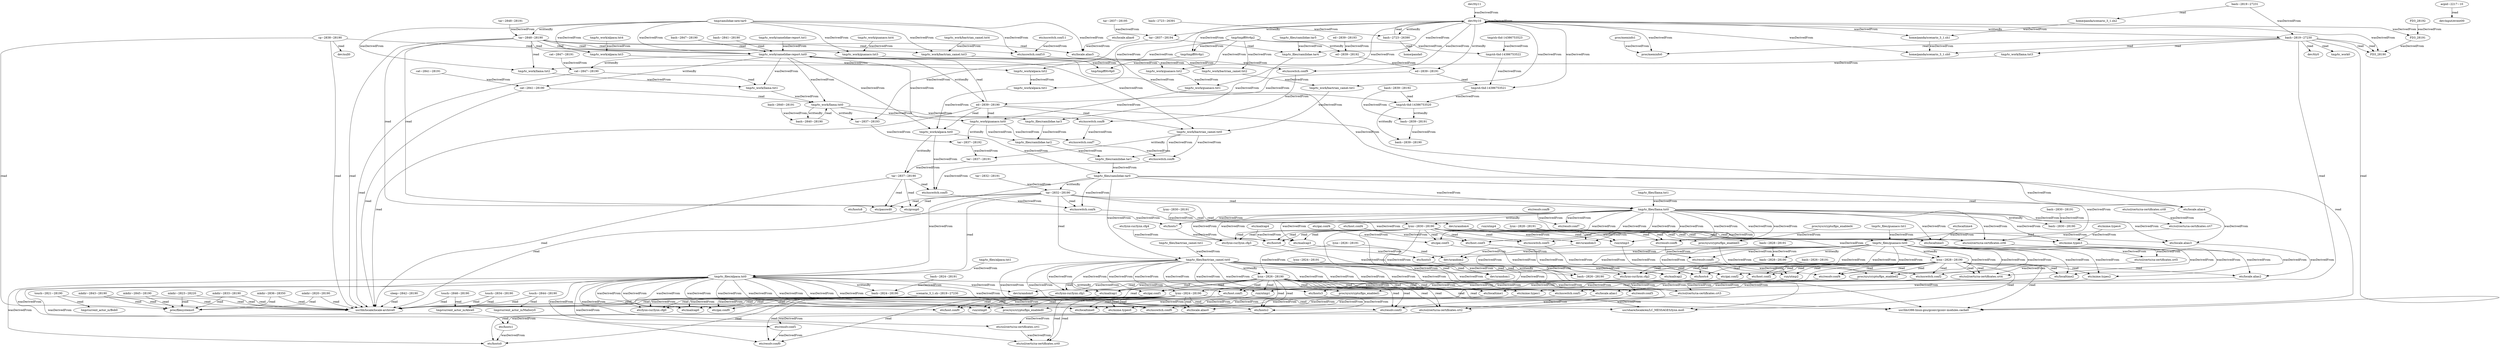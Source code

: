 digraph G {
n0[label="scenario_3_1.sh~2819~27230"];
n1[label="usr/lib/locale/locale-archive0"];
n0 -> n1[label="read"];
n2[label="mkdir~2820~28190"];
n3[label="proc/filesystems0"];
n2 -> n3[label="read"];
n2 -> n1[label="read"];
n4[label="touch~2821~28190"];
n4 -> n1[label="read"];
n5[label="tmp/current_actor_is/Bob0"];
n4 -> n5[label="read"];
n6[label="mkdir~2823~28220"];
n6 -> n3[label="read"];
n6 -> n1[label="read"];
n7[label="tmp/tc_files/alpaca.txt0"];
n8[label="bash~2824~28190"];
n7 -> n8[label="writtenBy"];
n9[label="bash~2824~28191"];
n9 -> n8[label="wasDerivedFrom"];
n10[label="lynx~2824~28190"];
n10 -> n1[label="read"];
n11[label="etc/locale.alias0"];
n10 -> n11[label="read"];
n12[label="usr/share/locale/en/LC_MESSAGES/lynx.mo0"];
n10 -> n12[label="read"];
n13[label="usr/lib/i386-linux-gnu/gconv/gconv-modules.cache0"];
n10 -> n13[label="read"];
n14[label="etc/lynx-cur/lynx.cfg0"];
n10 -> n14[label="read"];
n10 -> n14[label="read"];
n15[label="etc/mailcap0"];
n10 -> n15[label="read"];
n16[label="etc/mime.types0"];
n10 -> n16[label="read"];
n17[label="run/utmp0"];
n10 -> n17[label="read"];
n18[label="etc/nsswitch.conf0"];
n10 -> n18[label="read"];
n19[label="etc/host.conf0"];
n10 -> n19[label="read"];
n20[label="etc/resolv.conf0"];
n10 -> n20[label="read"];
n21[label="etc/hosts0"];
n10 -> n21[label="read"];
n10 -> n20[label="read"];
n22[label="etc/gai.conf0"];
n10 -> n22[label="read"];
n23[label="proc/sys/crypto/fips_enabled0"];
n10 -> n23[label="read"];
n24[label="etc/ssl/certs/ca-certificates.crt0"];
n10 -> n24[label="read"];
n25[label="etc/localtime0"];
n10 -> n25[label="read"];
n10 -> n21[label="read"];
n10 -> n24[label="read"];
n7 -> n10[label="writtenBy"];
n26[label="lynx~2824~28191"];
n26 -> n10[label="wasDerivedFrom"];
n7 -> n11[label="wasDerivedFrom"];
n27[label="etc/locale.alias1"];
n27 -> n11[label="wasDerivedFrom"];
n7 -> n14[label="wasDerivedFrom"];
n28[label="etc/lynx-cur/lynx.cfg1"];
n28 -> n14[label="wasDerivedFrom"];
n7 -> n15[label="wasDerivedFrom"];
n29[label="etc/mailcap1"];
n29 -> n15[label="wasDerivedFrom"];
n7 -> n16[label="wasDerivedFrom"];
n30[label="etc/mime.types1"];
n30 -> n16[label="wasDerivedFrom"];
n7 -> n17[label="wasDerivedFrom"];
n31[label="run/utmp1"];
n31 -> n17[label="wasDerivedFrom"];
n7 -> n18[label="wasDerivedFrom"];
n32[label="etc/nsswitch.conf1"];
n32 -> n18[label="wasDerivedFrom"];
n7 -> n19[label="wasDerivedFrom"];
n33[label="etc/host.conf1"];
n33 -> n19[label="wasDerivedFrom"];
n7 -> n20[label="wasDerivedFrom"];
n34[label="etc/resolv.conf1"];
n34 -> n20[label="wasDerivedFrom"];
n7 -> n21[label="wasDerivedFrom"];
n35[label="etc/hosts1"];
n35 -> n21[label="wasDerivedFrom"];
n7 -> n34[label="wasDerivedFrom"];
n36[label="etc/resolv.conf2"];
n36 -> n34[label="wasDerivedFrom"];
n7 -> n22[label="wasDerivedFrom"];
n37[label="etc/gai.conf1"];
n37 -> n22[label="wasDerivedFrom"];
n7 -> n23[label="wasDerivedFrom"];
n38[label="proc/sys/crypto/fips_enabled1"];
n38 -> n23[label="wasDerivedFrom"];
n7 -> n24[label="wasDerivedFrom"];
n39[label="etc/ssl/certs/ca-certificates.crt1"];
n39 -> n24[label="wasDerivedFrom"];
n7 -> n25[label="wasDerivedFrom"];
n40[label="etc/localtime1"];
n40 -> n25[label="wasDerivedFrom"];
n7 -> n35[label="wasDerivedFrom"];
n41[label="etc/hosts2"];
n41 -> n35[label="wasDerivedFrom"];
n7 -> n39[label="wasDerivedFrom"];
n42[label="etc/ssl/certs/ca-certificates.crt2"];
n42 -> n39[label="wasDerivedFrom"];
n43[label="dev/urandom0"];
n7 -> n43[label="wasDerivedFrom"];
n44[label="dev/urandom1"];
n44 -> n43[label="wasDerivedFrom"];
n26 -> n44[label="read"];
n45[label="tmp/tc_files/bactrian_camel.txt0"];
n46[label="bash~2826~28190"];
n45 -> n46[label="writtenBy"];
n47[label="bash~2826~28191"];
n47 -> n46[label="wasDerivedFrom"];
n48[label="lynx~2826~28190"];
n48 -> n1[label="read"];
n48 -> n27[label="read"];
n48 -> n12[label="read"];
n48 -> n13[label="read"];
n48 -> n28[label="read"];
n48 -> n28[label="read"];
n48 -> n29[label="read"];
n48 -> n30[label="read"];
n48 -> n31[label="read"];
n48 -> n32[label="read"];
n48 -> n33[label="read"];
n48 -> n36[label="read"];
n48 -> n41[label="read"];
n48 -> n36[label="read"];
n48 -> n37[label="read"];
n48 -> n38[label="read"];
n48 -> n42[label="read"];
n48 -> n40[label="read"];
n48 -> n41[label="read"];
n48 -> n42[label="read"];
n45 -> n48[label="writtenBy"];
n49[label="lynx~2826~28191"];
n49 -> n48[label="wasDerivedFrom"];
n45 -> n27[label="wasDerivedFrom"];
n50[label="etc/locale.alias2"];
n50 -> n27[label="wasDerivedFrom"];
n45 -> n28[label="wasDerivedFrom"];
n51[label="etc/lynx-cur/lynx.cfg2"];
n51 -> n28[label="wasDerivedFrom"];
n45 -> n29[label="wasDerivedFrom"];
n52[label="etc/mailcap2"];
n52 -> n29[label="wasDerivedFrom"];
n45 -> n30[label="wasDerivedFrom"];
n53[label="etc/mime.types2"];
n53 -> n30[label="wasDerivedFrom"];
n45 -> n31[label="wasDerivedFrom"];
n54[label="run/utmp2"];
n54 -> n31[label="wasDerivedFrom"];
n45 -> n32[label="wasDerivedFrom"];
n55[label="etc/nsswitch.conf2"];
n55 -> n32[label="wasDerivedFrom"];
n45 -> n33[label="wasDerivedFrom"];
n56[label="etc/host.conf2"];
n56 -> n33[label="wasDerivedFrom"];
n45 -> n36[label="wasDerivedFrom"];
n57[label="etc/resolv.conf3"];
n57 -> n36[label="wasDerivedFrom"];
n45 -> n41[label="wasDerivedFrom"];
n58[label="etc/hosts3"];
n58 -> n41[label="wasDerivedFrom"];
n45 -> n57[label="wasDerivedFrom"];
n59[label="etc/resolv.conf4"];
n59 -> n57[label="wasDerivedFrom"];
n45 -> n37[label="wasDerivedFrom"];
n60[label="etc/gai.conf2"];
n60 -> n37[label="wasDerivedFrom"];
n45 -> n38[label="wasDerivedFrom"];
n61[label="proc/sys/crypto/fips_enabled2"];
n61 -> n38[label="wasDerivedFrom"];
n45 -> n42[label="wasDerivedFrom"];
n62[label="etc/ssl/certs/ca-certificates.crt3"];
n62 -> n42[label="wasDerivedFrom"];
n45 -> n40[label="wasDerivedFrom"];
n63[label="etc/localtime2"];
n63 -> n40[label="wasDerivedFrom"];
n45 -> n58[label="wasDerivedFrom"];
n64[label="etc/hosts4"];
n64 -> n58[label="wasDerivedFrom"];
n45 -> n62[label="wasDerivedFrom"];
n65[label="etc/ssl/certs/ca-certificates.crt4"];
n65 -> n62[label="wasDerivedFrom"];
n45 -> n44[label="wasDerivedFrom"];
n66[label="dev/urandom2"];
n66 -> n44[label="wasDerivedFrom"];
n49 -> n66[label="read"];
n67[label="tmp/tc_files/guanaco.txt0"];
n68[label="bash~2828~28190"];
n67 -> n68[label="writtenBy"];
n69[label="bash~2828~28191"];
n69 -> n68[label="wasDerivedFrom"];
n70[label="lynx~2828~28190"];
n70 -> n1[label="read"];
n70 -> n50[label="read"];
n70 -> n12[label="read"];
n70 -> n13[label="read"];
n70 -> n51[label="read"];
n70 -> n51[label="read"];
n70 -> n52[label="read"];
n70 -> n53[label="read"];
n70 -> n54[label="read"];
n70 -> n55[label="read"];
n70 -> n56[label="read"];
n70 -> n59[label="read"];
n70 -> n64[label="read"];
n70 -> n59[label="read"];
n70 -> n60[label="read"];
n70 -> n61[label="read"];
n70 -> n65[label="read"];
n70 -> n63[label="read"];
n70 -> n64[label="read"];
n70 -> n65[label="read"];
n67 -> n70[label="writtenBy"];
n71[label="lynx~2828~28191"];
n71 -> n70[label="wasDerivedFrom"];
n67 -> n50[label="wasDerivedFrom"];
n72[label="etc/locale.alias3"];
n72 -> n50[label="wasDerivedFrom"];
n67 -> n51[label="wasDerivedFrom"];
n73[label="etc/lynx-cur/lynx.cfg3"];
n73 -> n51[label="wasDerivedFrom"];
n67 -> n52[label="wasDerivedFrom"];
n74[label="etc/mailcap3"];
n74 -> n52[label="wasDerivedFrom"];
n67 -> n53[label="wasDerivedFrom"];
n75[label="etc/mime.types3"];
n75 -> n53[label="wasDerivedFrom"];
n67 -> n54[label="wasDerivedFrom"];
n76[label="run/utmp3"];
n76 -> n54[label="wasDerivedFrom"];
n67 -> n55[label="wasDerivedFrom"];
n77[label="etc/nsswitch.conf3"];
n77 -> n55[label="wasDerivedFrom"];
n67 -> n56[label="wasDerivedFrom"];
n78[label="etc/host.conf3"];
n78 -> n56[label="wasDerivedFrom"];
n67 -> n59[label="wasDerivedFrom"];
n79[label="etc/resolv.conf5"];
n79 -> n59[label="wasDerivedFrom"];
n67 -> n64[label="wasDerivedFrom"];
n80[label="etc/hosts5"];
n80 -> n64[label="wasDerivedFrom"];
n67 -> n79[label="wasDerivedFrom"];
n81[label="etc/resolv.conf6"];
n81 -> n79[label="wasDerivedFrom"];
n67 -> n60[label="wasDerivedFrom"];
n82[label="etc/gai.conf3"];
n82 -> n60[label="wasDerivedFrom"];
n67 -> n61[label="wasDerivedFrom"];
n83[label="proc/sys/crypto/fips_enabled3"];
n83 -> n61[label="wasDerivedFrom"];
n67 -> n65[label="wasDerivedFrom"];
n84[label="etc/ssl/certs/ca-certificates.crt5"];
n84 -> n65[label="wasDerivedFrom"];
n67 -> n63[label="wasDerivedFrom"];
n85[label="etc/localtime3"];
n85 -> n63[label="wasDerivedFrom"];
n67 -> n80[label="wasDerivedFrom"];
n86[label="etc/hosts6"];
n86 -> n80[label="wasDerivedFrom"];
n67 -> n84[label="wasDerivedFrom"];
n87[label="etc/ssl/certs/ca-certificates.crt6"];
n87 -> n84[label="wasDerivedFrom"];
n67 -> n66[label="wasDerivedFrom"];
n88[label="dev/urandom3"];
n88 -> n66[label="wasDerivedFrom"];
n71 -> n88[label="read"];
n89[label="tmp/tc_files/llama.txt0"];
n90[label="bash~2830~28190"];
n89 -> n90[label="writtenBy"];
n91[label="bash~2830~28191"];
n91 -> n90[label="wasDerivedFrom"];
n92[label="lynx~2830~28190"];
n92 -> n1[label="read"];
n92 -> n72[label="read"];
n92 -> n12[label="read"];
n92 -> n13[label="read"];
n92 -> n73[label="read"];
n92 -> n73[label="read"];
n92 -> n74[label="read"];
n92 -> n75[label="read"];
n92 -> n76[label="read"];
n92 -> n77[label="read"];
n92 -> n78[label="read"];
n92 -> n81[label="read"];
n92 -> n86[label="read"];
n92 -> n81[label="read"];
n92 -> n82[label="read"];
n92 -> n83[label="read"];
n92 -> n87[label="read"];
n92 -> n85[label="read"];
n92 -> n86[label="read"];
n92 -> n87[label="read"];
n89 -> n92[label="writtenBy"];
n93[label="lynx~2830~28191"];
n93 -> n92[label="wasDerivedFrom"];
n89 -> n72[label="wasDerivedFrom"];
n94[label="etc/locale.alias4"];
n94 -> n72[label="wasDerivedFrom"];
n89 -> n73[label="wasDerivedFrom"];
n95[label="etc/lynx-cur/lynx.cfg4"];
n95 -> n73[label="wasDerivedFrom"];
n89 -> n74[label="wasDerivedFrom"];
n96[label="etc/mailcap4"];
n96 -> n74[label="wasDerivedFrom"];
n89 -> n75[label="wasDerivedFrom"];
n97[label="etc/mime.types4"];
n97 -> n75[label="wasDerivedFrom"];
n89 -> n76[label="wasDerivedFrom"];
n98[label="run/utmp4"];
n98 -> n76[label="wasDerivedFrom"];
n89 -> n77[label="wasDerivedFrom"];
n99[label="etc/nsswitch.conf4"];
n99 -> n77[label="wasDerivedFrom"];
n89 -> n78[label="wasDerivedFrom"];
n100[label="etc/host.conf4"];
n100 -> n78[label="wasDerivedFrom"];
n89 -> n81[label="wasDerivedFrom"];
n101[label="etc/resolv.conf7"];
n101 -> n81[label="wasDerivedFrom"];
n89 -> n86[label="wasDerivedFrom"];
n102[label="etc/hosts7"];
n102 -> n86[label="wasDerivedFrom"];
n89 -> n101[label="wasDerivedFrom"];
n103[label="etc/resolv.conf8"];
n103 -> n101[label="wasDerivedFrom"];
n89 -> n82[label="wasDerivedFrom"];
n104[label="etc/gai.conf4"];
n104 -> n82[label="wasDerivedFrom"];
n89 -> n83[label="wasDerivedFrom"];
n105[label="proc/sys/crypto/fips_enabled4"];
n105 -> n83[label="wasDerivedFrom"];
n89 -> n87[label="wasDerivedFrom"];
n106[label="etc/ssl/certs/ca-certificates.crt7"];
n106 -> n87[label="wasDerivedFrom"];
n89 -> n85[label="wasDerivedFrom"];
n107[label="etc/localtime4"];
n107 -> n85[label="wasDerivedFrom"];
n89 -> n102[label="wasDerivedFrom"];
n108[label="etc/hosts8"];
n108 -> n102[label="wasDerivedFrom"];
n89 -> n106[label="wasDerivedFrom"];
n109[label="etc/ssl/certs/ca-certificates.crt8"];
n109 -> n106[label="wasDerivedFrom"];
n89 -> n88[label="wasDerivedFrom"];
n110[label="dev/urandom4"];
n110 -> n88[label="wasDerivedFrom"];
n93 -> n110[label="read"];
n111[label="tar~2832~28190"];
n111 -> n1[label="read"];
n111 -> n94[label="read"];
n111 -> n99[label="read"];
n112[label="etc/passwd0"];
n111 -> n112[label="read"];
n113[label="etc/group0"];
n111 -> n113[label="read"];
n111 -> n7[label="read"];
n111 -> n45[label="read"];
n111 -> n67[label="read"];
n111 -> n89[label="read"];
n114[label="tmp/tc_files/camilidae.tar0"];
n114 -> n111[label="writtenBy"];
n115[label="tar~2832~28191"];
n115 -> n111[label="wasDerivedFrom"];
n114 -> n94[label="wasDerivedFrom"];
n116[label="etc/locale.alias5"];
n116 -> n94[label="wasDerivedFrom"];
n114 -> n99[label="wasDerivedFrom"];
n117[label="etc/nsswitch.conf5"];
n117 -> n99[label="wasDerivedFrom"];
n114 -> n7[label="wasDerivedFrom"];
n118[label="tmp/tc_files/alpaca.txt1"];
n118 -> n7[label="wasDerivedFrom"];
n114 -> n45[label="wasDerivedFrom"];
n119[label="tmp/tc_files/bactrian_camel.txt1"];
n119 -> n45[label="wasDerivedFrom"];
n114 -> n67[label="wasDerivedFrom"];
n120[label="tmp/tc_files/guanaco.txt1"];
n120 -> n67[label="wasDerivedFrom"];
n114 -> n89[label="wasDerivedFrom"];
n121[label="tmp/tc_files/llama.txt1"];
n121 -> n89[label="wasDerivedFrom"];
n122[label="mkdir~2833~28190"];
n122 -> n3[label="read"];
n122 -> n1[label="read"];
n123[label="touch~2834~28190"];
n123 -> n1[label="read"];
n124[label="tmp/current_actor_is/Alice0"];
n123 -> n124[label="read"];
n125[label="mkdir~2836~28350"];
n125 -> n3[label="read"];
n125 -> n1[label="read"];
n126[label="tar~2837~28190"];
n126 -> n1[label="read"];
n126 -> n117[label="read"];
n126 -> n112[label="read"];
n126 -> n113[label="read"];
n127[label="tmp/tc_work/alpaca.txt0"];
n127 -> n126[label="writtenBy"];
n128[label="tar~2837~28191"];
n128 -> n126[label="wasDerivedFrom"];
n127 -> n117[label="wasDerivedFrom"];
n129[label="etc/nsswitch.conf6"];
n129 -> n117[label="wasDerivedFrom"];
n127 -> n114[label="wasDerivedFrom"];
n130[label="tmp/tc_files/camilidae.tar1"];
n130 -> n114[label="wasDerivedFrom"];
n131[label="tmp/tc_work/bactrian_camel.txt0"];
n131 -> n128[label="writtenBy"];
n132[label="tar~2837~28192"];
n132 -> n128[label="wasDerivedFrom"];
n131 -> n129[label="wasDerivedFrom"];
n133[label="etc/nsswitch.conf7"];
n133 -> n129[label="wasDerivedFrom"];
n131 -> n130[label="wasDerivedFrom"];
n134[label="tmp/tc_files/camilidae.tar2"];
n134 -> n130[label="wasDerivedFrom"];
n135[label="tmp/tc_work/guanaco.txt0"];
n135 -> n132[label="writtenBy"];
n136[label="tar~2837~28193"];
n136 -> n132[label="wasDerivedFrom"];
n135 -> n133[label="wasDerivedFrom"];
n137[label="etc/nsswitch.conf8"];
n137 -> n133[label="wasDerivedFrom"];
n135 -> n134[label="wasDerivedFrom"];
n138[label="tmp/tc_files/camilidae.tar3"];
n138 -> n134[label="wasDerivedFrom"];
n139[label="tmp/tc_work/llama.txt0"];
n139 -> n136[label="writtenBy"];
n140[label="tar~2837~28194"];
n140 -> n136[label="wasDerivedFrom"];
n139 -> n137[label="wasDerivedFrom"];
n141[label="etc/nsswitch.conf9"];
n141 -> n137[label="wasDerivedFrom"];
n139 -> n138[label="wasDerivedFrom"];
n142[label="tmp/tc_files/camilidae.tar4"];
n142 -> n138[label="wasDerivedFrom"];
n140 -> n142[label="read"];
n143[label="dev/tty10"];
n143 -> n140[label="writtenBy"];
n144[label="tar~2837~28195"];
n144 -> n140[label="wasDerivedFrom"];
n143 -> n141[label="wasDerivedFrom"];
n145[label="etc/nsswitch.conf10"];
n145 -> n141[label="wasDerivedFrom"];
n143 -> n142[label="wasDerivedFrom"];
n146[label="tmp/tc_files/camilidae.tar5"];
n146 -> n142[label="wasDerivedFrom"];
n147[label="cp~2838~28190"];
n147 -> n3[label="read"];
n147 -> n1[label="read"];
n148[label="tmp/tc_work/camelidae-report.txt0"];
n147 -> n148[label="read"];
n149[label="dev/null0"];
n147 -> n149[label="read"];
n150[label="tmp/sh-thd-14386753520"];
n151[label="bash~2839~28190"];
n150 -> n151[label="writtenBy"];
n152[label="bash~2839~28191"];
n152 -> n151[label="wasDerivedFrom"];
n150 -> n152[label="writtenBy"];
n153[label="bash~2839~28192"];
n153 -> n152[label="wasDerivedFrom"];
n153 -> n150[label="read"];
n154[label="ed~2839~28190"];
n154 -> n1[label="read"];
n154 -> n13[label="read"];
n154 -> n148[label="read"];
n154 -> n127[label="read"];
n154 -> n131[label="read"];
n154 -> n135[label="read"];
n148 -> n154[label="writtenBy"];
n155[label="ed~2839~28191"];
n155 -> n154[label="wasDerivedFrom"];
n148 -> n127[label="wasDerivedFrom"];
n156[label="tmp/tc_work/alpaca.txt1"];
n156 -> n127[label="wasDerivedFrom"];
n148 -> n131[label="wasDerivedFrom"];
n157[label="tmp/tc_work/bactrian_camel.txt1"];
n157 -> n131[label="wasDerivedFrom"];
n148 -> n135[label="wasDerivedFrom"];
n158[label="tmp/tc_work/guanaco.txt1"];
n158 -> n135[label="wasDerivedFrom"];
n148 -> n150[label="wasDerivedFrom"];
n159[label="tmp/sh-thd-14386753521"];
n159 -> n150[label="wasDerivedFrom"];
n160[label="tmp/tmpff0tv6p0"];
n148 -> n160[label="wasDerivedFrom"];
n161[label="tmp/tmpff0tv6p1"];
n161 -> n160[label="wasDerivedFrom"];
n155 -> n159[label="read"];
n143 -> n155[label="writtenBy"];
n162[label="ed~2839~28192"];
n162 -> n155[label="wasDerivedFrom"];
n143 -> n156[label="wasDerivedFrom"];
n163[label="tmp/tc_work/alpaca.txt2"];
n163 -> n156[label="wasDerivedFrom"];
n143 -> n157[label="wasDerivedFrom"];
n164[label="tmp/tc_work/bactrian_camel.txt2"];
n164 -> n157[label="wasDerivedFrom"];
n143 -> n158[label="wasDerivedFrom"];
n165[label="tmp/tc_work/guanaco.txt2"];
n165 -> n158[label="wasDerivedFrom"];
n143 -> n159[label="wasDerivedFrom"];
n166[label="tmp/sh-thd-14386753522"];
n166 -> n159[label="wasDerivedFrom"];
n143 -> n161[label="wasDerivedFrom"];
n167[label="tmp/tmpff0tv6p2"];
n167 -> n161[label="wasDerivedFrom"];
n167 -> n162[label="writtenBy"];
n168[label="ed~2839~28193"];
n168 -> n162[label="wasDerivedFrom"];
n167 -> n163[label="wasDerivedFrom"];
n169[label="tmp/tc_work/alpaca.txt3"];
n169 -> n163[label="wasDerivedFrom"];
n167 -> n164[label="wasDerivedFrom"];
n170[label="tmp/tc_work/bactrian_camel.txt3"];
n170 -> n164[label="wasDerivedFrom"];
n167 -> n165[label="wasDerivedFrom"];
n171[label="tmp/tc_work/guanaco.txt3"];
n171 -> n165[label="wasDerivedFrom"];
n167 -> n166[label="wasDerivedFrom"];
n172[label="tmp/sh-thd-14386753523"];
n172 -> n166[label="wasDerivedFrom"];
n173[label="bash~2840~28190"];
n173 -> n139[label="read"];
n139 -> n173[label="writtenBy"];
n174[label="bash~2840~28191"];
n174 -> n173[label="wasDerivedFrom"];
n175[label="bash~2841~28190"];
n175 -> n148[label="read"];
n176[label="cat~2841~28190"];
n176 -> n1[label="read"];
n176 -> n139[label="read"];
n148 -> n176[label="writtenBy"];
n177[label="cat~2841~28191"];
n177 -> n176[label="wasDerivedFrom"];
n148 -> n139[label="wasDerivedFrom"];
n178[label="tmp/tc_work/llama.txt1"];
n178 -> n139[label="wasDerivedFrom"];
n179[label="sleep~2842~28190"];
n179 -> n1[label="read"];
n180[label="mkdir~2843~28190"];
n180 -> n3[label="read"];
n180 -> n1[label="read"];
n181[label="touch~2844~28190"];
n181 -> n1[label="read"];
n182[label="tmp/current_actor_is/Mallory0"];
n181 -> n182[label="read"];
n183[label="mkdir~2845~28190"];
n183 -> n3[label="read"];
n183 -> n1[label="read"];
n184[label="touch~2846~28190"];
n184 -> n1[label="read"];
n184 -> n124[label="read"];
n185[label="bash~2847~28190"];
n185 -> n148[label="read"];
n186[label="cat~2847~28190"];
n186 -> n1[label="read"];
n186 -> n178[label="read"];
n148 -> n186[label="writtenBy"];
n187[label="cat~2847~28191"];
n187 -> n186[label="wasDerivedFrom"];
n148 -> n178[label="wasDerivedFrom"];
n188[label="tmp/tc_work/llama.txt2"];
n188 -> n178[label="wasDerivedFrom"];
n189[label="tar~2848~28190"];
n189 -> n1[label="read"];
n189 -> n116[label="read"];
n189 -> n145[label="read"];
n189 -> n112[label="read"];
n189 -> n113[label="read"];
n189 -> n169[label="read"];
n189 -> n170[label="read"];
n189 -> n148[label="read"];
n189 -> n171[label="read"];
n189 -> n188[label="read"];
n190[label="tmp/camilidae-new.tar0"];
n190 -> n189[label="writtenBy"];
n191[label="tar~2848~28191"];
n191 -> n189[label="wasDerivedFrom"];
n190 -> n116[label="wasDerivedFrom"];
n192[label="etc/locale.alias6"];
n192 -> n116[label="wasDerivedFrom"];
n190 -> n145[label="wasDerivedFrom"];
n193[label="etc/nsswitch.conf11"];
n193 -> n145[label="wasDerivedFrom"];
n190 -> n169[label="wasDerivedFrom"];
n194[label="tmp/tc_work/alpaca.txt4"];
n194 -> n169[label="wasDerivedFrom"];
n190 -> n170[label="wasDerivedFrom"];
n195[label="tmp/tc_work/bactrian_camel.txt4"];
n195 -> n170[label="wasDerivedFrom"];
n190 -> n148[label="wasDerivedFrom"];
n196[label="tmp/tc_work/camelidae-report.txt1"];
n196 -> n148[label="wasDerivedFrom"];
n190 -> n171[label="wasDerivedFrom"];
n197[label="tmp/tc_work/guanaco.txt4"];
n197 -> n171[label="wasDerivedFrom"];
n190 -> n188[label="wasDerivedFrom"];
n198[label="tmp/tc_work/llama.txt3"];
n198 -> n188[label="wasDerivedFrom"];
n199[label="bash~2819~27230"];
n200[label="dev/tty0"];
n199 -> n200[label="read"];
n199 -> n1[label="read"];
n201[label="proc/meminfo0"];
n199 -> n201[label="read"];
n199 -> n13[label="read"];
n202[label="home/panda/scenario_3_1.sh0"];
n199 -> n202[label="read"];
n203[label="FD3_28190"];
n199 -> n203[label="read"];
n199 -> n203[label="read"];
n199 -> n198[label="read"];
n204[label="tmp/tc_work0"];
n199 -> n204[label="read"];
n143 -> n199[label="writtenBy"];
n205[label="bash~2819~27231"];
n205 -> n199[label="wasDerivedFrom"];
n143 -> n201[label="wasDerivedFrom"];
n206[label="proc/meminfo1"];
n206 -> n201[label="wasDerivedFrom"];
n143 -> n202[label="wasDerivedFrom"];
n207[label="home/panda/scenario_3_1.sh1"];
n207 -> n202[label="wasDerivedFrom"];
n143 -> n203[label="wasDerivedFrom"];
n208[label="FD3_28191"];
n208 -> n203[label="wasDerivedFrom"];
n143 -> n208[label="wasDerivedFrom"];
n209[label="FD3_28192"];
n209 -> n208[label="wasDerivedFrom"];
n143 -> n207[label="wasDerivedFrom"];
n210[label="home/panda/scenario_3_1.sh2"];
n210 -> n207[label="wasDerivedFrom"];
n205 -> n210[label="read"];
n211[label="acpid~2217~10"];
n212[label="dev/input/event00"];
n211 -> n212[label="read"];
n213[label="bash~2723~26390"];
n214[label="home/panda0"];
n213 -> n214[label="read"];
n213 -> n143[label="read"];
n143 -> n213[label="writtenBy"];
n215[label="bash~2723~26391"];
n215 -> n213[label="wasDerivedFrom"];
n143 -> n143[label="wasDerivedFrom"];
n216[label="dev/tty11"];
n216 -> n143[label="wasDerivedFrom"];

}
